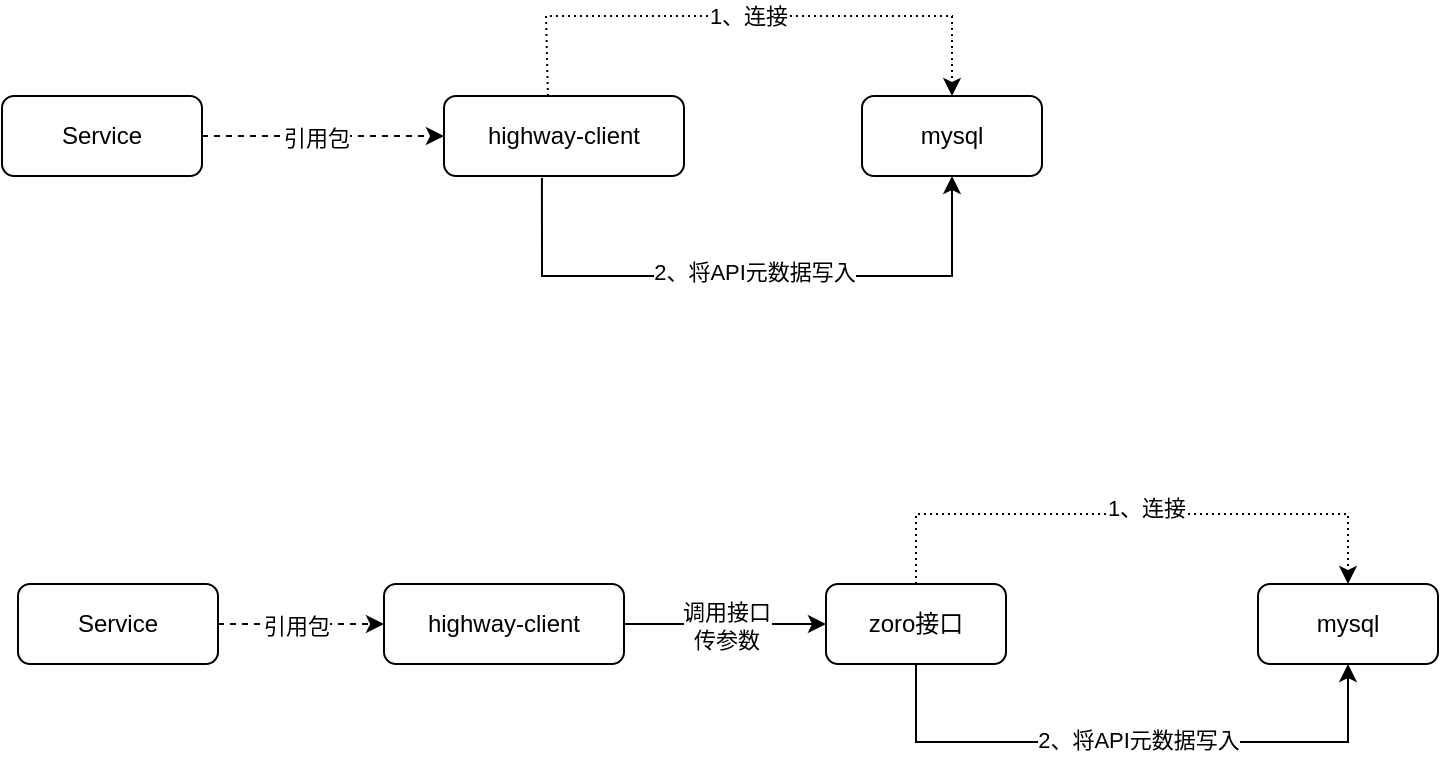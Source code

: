 <mxfile version="14.7.0" type="github">
  <diagram id="C5RBs43oDa-KdzZeNtuy" name="Page-1">
    <mxGraphModel dx="946" dy="623" grid="0" gridSize="10" guides="1" tooltips="1" connect="1" arrows="1" fold="1" page="1" pageScale="1" pageWidth="827" pageHeight="1169" math="0" shadow="0">
      <root>
        <mxCell id="WIyWlLk6GJQsqaUBKTNV-0" />
        <mxCell id="WIyWlLk6GJQsqaUBKTNV-1" parent="WIyWlLk6GJQsqaUBKTNV-0" />
        <mxCell id="xIj-4mbMB0GoUZSMQDyW-3" style="edgeStyle=orthogonalEdgeStyle;rounded=0;orthogonalLoop=1;jettySize=auto;html=1;entryX=0;entryY=0.5;entryDx=0;entryDy=0;dashed=1;" edge="1" parent="WIyWlLk6GJQsqaUBKTNV-1" source="WIyWlLk6GJQsqaUBKTNV-3" target="WIyWlLk6GJQsqaUBKTNV-7">
          <mxGeometry relative="1" as="geometry" />
        </mxCell>
        <mxCell id="xIj-4mbMB0GoUZSMQDyW-4" value="引用包" style="edgeLabel;html=1;align=center;verticalAlign=middle;resizable=0;points=[];" vertex="1" connectable="0" parent="xIj-4mbMB0GoUZSMQDyW-3">
          <mxGeometry x="-0.067" y="-1" relative="1" as="geometry">
            <mxPoint as="offset" />
          </mxGeometry>
        </mxCell>
        <mxCell id="WIyWlLk6GJQsqaUBKTNV-3" value="Service" style="rounded=1;whiteSpace=wrap;html=1;fontSize=12;glass=0;strokeWidth=1;shadow=0;" parent="WIyWlLk6GJQsqaUBKTNV-1" vertex="1">
          <mxGeometry x="50" y="200" width="100" height="40" as="geometry" />
        </mxCell>
        <mxCell id="xIj-4mbMB0GoUZSMQDyW-7" value="1、连接" style="edgeStyle=orthogonalEdgeStyle;rounded=0;orthogonalLoop=1;jettySize=auto;html=1;entryX=0.5;entryY=0;entryDx=0;entryDy=0;exitX=0.433;exitY=0;exitDx=0;exitDy=0;exitPerimeter=0;dashed=1;dashPattern=1 2;" edge="1" parent="WIyWlLk6GJQsqaUBKTNV-1" source="WIyWlLk6GJQsqaUBKTNV-7" target="WIyWlLk6GJQsqaUBKTNV-11">
          <mxGeometry relative="1" as="geometry">
            <Array as="points">
              <mxPoint x="322" y="160" />
              <mxPoint x="525" y="160" />
            </Array>
          </mxGeometry>
        </mxCell>
        <mxCell id="xIj-4mbMB0GoUZSMQDyW-9" style="edgeStyle=orthogonalEdgeStyle;rounded=0;orthogonalLoop=1;jettySize=auto;html=1;entryX=0.5;entryY=1;entryDx=0;entryDy=0;exitX=0.408;exitY=1.025;exitDx=0;exitDy=0;exitPerimeter=0;endSize=6;" edge="1" parent="WIyWlLk6GJQsqaUBKTNV-1" source="WIyWlLk6GJQsqaUBKTNV-7" target="WIyWlLk6GJQsqaUBKTNV-11">
          <mxGeometry relative="1" as="geometry">
            <mxPoint x="320" y="260" as="sourcePoint" />
            <Array as="points">
              <mxPoint x="320" y="241" />
              <mxPoint x="320" y="290" />
              <mxPoint x="525" y="290" />
            </Array>
          </mxGeometry>
        </mxCell>
        <mxCell id="xIj-4mbMB0GoUZSMQDyW-10" value="2、将API元数据写入" style="edgeLabel;html=1;align=center;verticalAlign=middle;resizable=0;points=[];" vertex="1" connectable="0" parent="xIj-4mbMB0GoUZSMQDyW-9">
          <mxGeometry x="-0.436" y="1" relative="1" as="geometry">
            <mxPoint x="69" y="-1" as="offset" />
          </mxGeometry>
        </mxCell>
        <mxCell id="WIyWlLk6GJQsqaUBKTNV-7" value="highway-client" style="rounded=1;whiteSpace=wrap;html=1;fontSize=12;glass=0;strokeWidth=1;shadow=0;" parent="WIyWlLk6GJQsqaUBKTNV-1" vertex="1">
          <mxGeometry x="271" y="200" width="120" height="40" as="geometry" />
        </mxCell>
        <mxCell id="WIyWlLk6GJQsqaUBKTNV-11" value="mysql" style="rounded=1;whiteSpace=wrap;html=1;fontSize=12;glass=0;strokeWidth=1;shadow=0;" parent="WIyWlLk6GJQsqaUBKTNV-1" vertex="1">
          <mxGeometry x="480" y="200" width="90" height="40" as="geometry" />
        </mxCell>
        <mxCell id="xIj-4mbMB0GoUZSMQDyW-11" style="edgeStyle=orthogonalEdgeStyle;rounded=0;orthogonalLoop=1;jettySize=auto;html=1;entryX=0;entryY=0.5;entryDx=0;entryDy=0;dashed=1;" edge="1" parent="WIyWlLk6GJQsqaUBKTNV-1" source="xIj-4mbMB0GoUZSMQDyW-13" target="xIj-4mbMB0GoUZSMQDyW-18">
          <mxGeometry relative="1" as="geometry" />
        </mxCell>
        <mxCell id="xIj-4mbMB0GoUZSMQDyW-12" value="引用包" style="edgeLabel;html=1;align=center;verticalAlign=middle;resizable=0;points=[];" vertex="1" connectable="0" parent="xIj-4mbMB0GoUZSMQDyW-11">
          <mxGeometry x="-0.067" y="-1" relative="1" as="geometry">
            <mxPoint as="offset" />
          </mxGeometry>
        </mxCell>
        <mxCell id="xIj-4mbMB0GoUZSMQDyW-13" value="Service" style="rounded=1;whiteSpace=wrap;html=1;fontSize=12;glass=0;strokeWidth=1;shadow=0;" vertex="1" parent="WIyWlLk6GJQsqaUBKTNV-1">
          <mxGeometry x="58" y="444" width="100" height="40" as="geometry" />
        </mxCell>
        <mxCell id="xIj-4mbMB0GoUZSMQDyW-14" style="edgeStyle=orthogonalEdgeStyle;rounded=0;orthogonalLoop=1;jettySize=auto;html=1;entryX=0.5;entryY=0;entryDx=0;entryDy=0;exitX=0.5;exitY=0;exitDx=0;exitDy=0;dashed=1;dashPattern=1 2;" edge="1" parent="WIyWlLk6GJQsqaUBKTNV-1" source="xIj-4mbMB0GoUZSMQDyW-20" target="xIj-4mbMB0GoUZSMQDyW-19">
          <mxGeometry relative="1" as="geometry">
            <Array as="points">
              <mxPoint x="507" y="409" />
              <mxPoint x="723" y="409" />
            </Array>
          </mxGeometry>
        </mxCell>
        <mxCell id="xIj-4mbMB0GoUZSMQDyW-15" value="1、连接" style="edgeLabel;html=1;align=center;verticalAlign=middle;resizable=0;points=[];" vertex="1" connectable="0" parent="xIj-4mbMB0GoUZSMQDyW-14">
          <mxGeometry x="0.152" y="3" relative="1" as="geometry">
            <mxPoint x="-15" as="offset" />
          </mxGeometry>
        </mxCell>
        <mxCell id="xIj-4mbMB0GoUZSMQDyW-16" style="edgeStyle=orthogonalEdgeStyle;rounded=0;orthogonalLoop=1;jettySize=auto;html=1;entryX=0.5;entryY=1;entryDx=0;entryDy=0;exitX=0.5;exitY=1;exitDx=0;exitDy=0;endSize=6;" edge="1" parent="WIyWlLk6GJQsqaUBKTNV-1" source="xIj-4mbMB0GoUZSMQDyW-20" target="xIj-4mbMB0GoUZSMQDyW-19">
          <mxGeometry relative="1" as="geometry">
            <mxPoint x="324" y="314" as="sourcePoint" />
            <Array as="points">
              <mxPoint x="507" y="523" />
              <mxPoint x="723" y="523" />
            </Array>
          </mxGeometry>
        </mxCell>
        <mxCell id="xIj-4mbMB0GoUZSMQDyW-17" value="2、将API元数据写入" style="edgeLabel;html=1;align=center;verticalAlign=middle;resizable=0;points=[];rotation=0;" vertex="1" connectable="0" parent="xIj-4mbMB0GoUZSMQDyW-16">
          <mxGeometry x="-0.436" y="1" relative="1" as="geometry">
            <mxPoint x="67" as="offset" />
          </mxGeometry>
        </mxCell>
        <mxCell id="xIj-4mbMB0GoUZSMQDyW-21" style="edgeStyle=orthogonalEdgeStyle;rounded=0;orthogonalLoop=1;jettySize=auto;html=1;exitX=1;exitY=0.5;exitDx=0;exitDy=0;entryX=0;entryY=0.5;entryDx=0;entryDy=0;endSize=6;" edge="1" parent="WIyWlLk6GJQsqaUBKTNV-1" source="xIj-4mbMB0GoUZSMQDyW-18" target="xIj-4mbMB0GoUZSMQDyW-20">
          <mxGeometry relative="1" as="geometry" />
        </mxCell>
        <mxCell id="xIj-4mbMB0GoUZSMQDyW-22" value="调用接口&lt;br&gt;传参数" style="edgeLabel;html=1;align=center;verticalAlign=middle;resizable=0;points=[];" vertex="1" connectable="0" parent="xIj-4mbMB0GoUZSMQDyW-21">
          <mxGeometry y="-1" relative="1" as="geometry">
            <mxPoint as="offset" />
          </mxGeometry>
        </mxCell>
        <mxCell id="xIj-4mbMB0GoUZSMQDyW-18" value="highway-client" style="rounded=1;whiteSpace=wrap;html=1;fontSize=12;glass=0;strokeWidth=1;shadow=0;" vertex="1" parent="WIyWlLk6GJQsqaUBKTNV-1">
          <mxGeometry x="241" y="444" width="120" height="40" as="geometry" />
        </mxCell>
        <mxCell id="xIj-4mbMB0GoUZSMQDyW-19" value="mysql" style="rounded=1;whiteSpace=wrap;html=1;fontSize=12;glass=0;strokeWidth=1;shadow=0;" vertex="1" parent="WIyWlLk6GJQsqaUBKTNV-1">
          <mxGeometry x="678" y="444" width="90" height="40" as="geometry" />
        </mxCell>
        <mxCell id="xIj-4mbMB0GoUZSMQDyW-20" value="zoro接口" style="rounded=1;whiteSpace=wrap;html=1;fontSize=12;glass=0;strokeWidth=1;shadow=0;" vertex="1" parent="WIyWlLk6GJQsqaUBKTNV-1">
          <mxGeometry x="462" y="444" width="90" height="40" as="geometry" />
        </mxCell>
      </root>
    </mxGraphModel>
  </diagram>
</mxfile>

